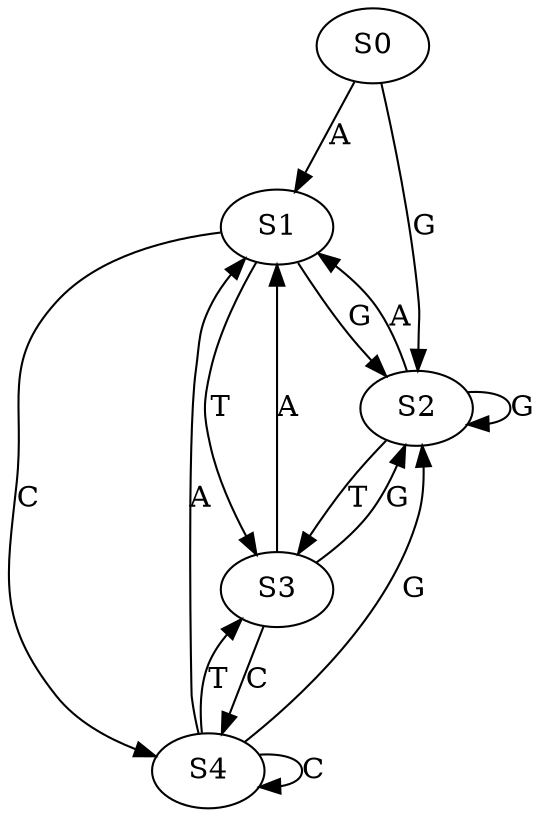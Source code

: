strict digraph  {
	S0 -> S1 [ label = A ];
	S0 -> S2 [ label = G ];
	S1 -> S2 [ label = G ];
	S1 -> S3 [ label = T ];
	S1 -> S4 [ label = C ];
	S2 -> S3 [ label = T ];
	S2 -> S1 [ label = A ];
	S2 -> S2 [ label = G ];
	S3 -> S1 [ label = A ];
	S3 -> S2 [ label = G ];
	S3 -> S4 [ label = C ];
	S4 -> S3 [ label = T ];
	S4 -> S1 [ label = A ];
	S4 -> S4 [ label = C ];
	S4 -> S2 [ label = G ];
}
